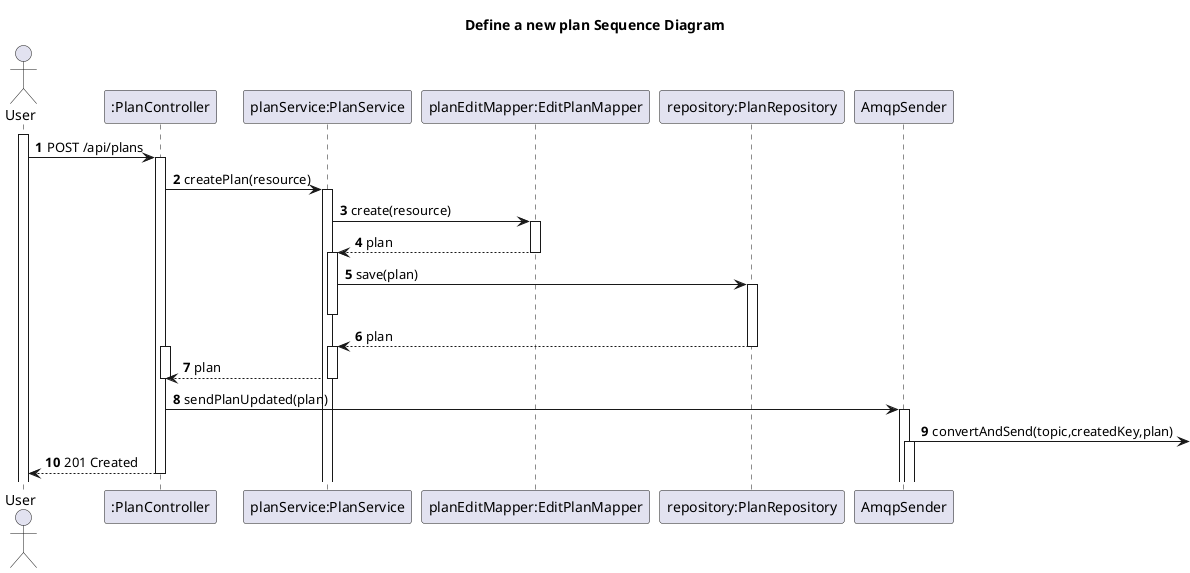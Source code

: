 @startuml
'https://plantuml.com/sequence-diagram

title Define a new plan Sequence Diagram

autoactivate on
autonumber

actor "User" as User
participant ":PlanController" as Ctrl
participant "planService:PlanService" as Svc
participant "planEditMapper:EditPlanMapper" as EditPlanMapper
participant "repository:PlanRepository" as planRepo
participant "AmqpSender" as Sender

activate User

User -> Ctrl: POST /api/plans
Ctrl -> Svc: createPlan(resource)
Svc -> EditPlanMapper: create(resource)
EditPlanMapper --> Svc: plan
activate Svc
Svc -> planRepo: save(plan)
deactivate Svc
planRepo --> Svc: plan
activate Svc
activate Ctrl
Svc --> Ctrl : plan
deactivate Ctrl
Ctrl -> Sender: sendPlanUpdated(plan)

Sender -> : convertAndSend(topic,createdKey,plan)
Ctrl --> User: 201 Created


@enduml
